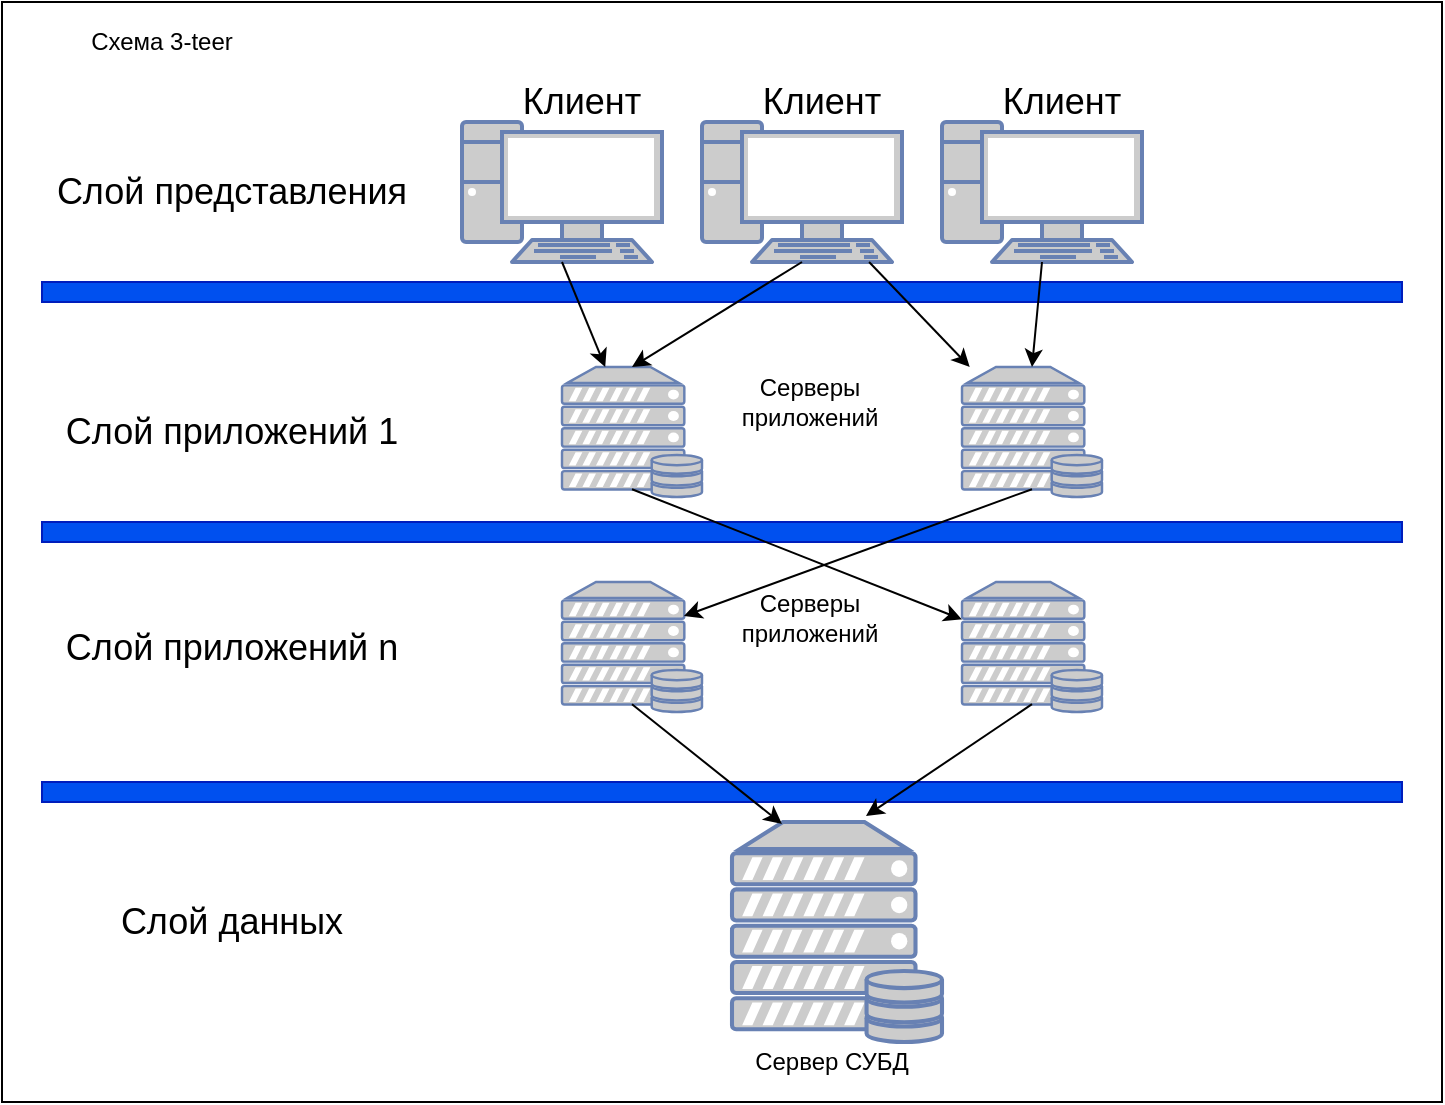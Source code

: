 <mxfile version="13.9.9" type="device"><diagram id="H0RmkLNxokVOp99bpQfy" name="Страница 1"><mxGraphModel dx="1086" dy="806" grid="1" gridSize="10" guides="1" tooltips="1" connect="1" arrows="1" fold="1" page="1" pageScale="1" pageWidth="827" pageHeight="1169" math="0" shadow="0"><root><mxCell id="0"/><mxCell id="1" parent="0"/><mxCell id="vTSzhqNDYjM9x96WdWWj-8" value="" style="rounded=0;whiteSpace=wrap;html=1;" parent="1" vertex="1"><mxGeometry x="30" y="60" width="720" height="550" as="geometry"/></mxCell><mxCell id="vTSzhqNDYjM9x96WdWWj-39" value="&lt;font style=&quot;font-size: 18px&quot;&gt;Слой представления&lt;/font&gt;" style="text;html=1;strokeColor=none;fillColor=none;align=center;verticalAlign=middle;whiteSpace=wrap;rounded=0;" parent="1" vertex="1"><mxGeometry x="50" y="145" width="190" height="20" as="geometry"/></mxCell><mxCell id="RUj3-OuDsckRG09q9UY8-13" value="Схема 3-teer" style="text;html=1;strokeColor=none;fillColor=none;align=center;verticalAlign=middle;whiteSpace=wrap;rounded=0;" vertex="1" parent="1"><mxGeometry x="50" y="70" width="120" height="20" as="geometry"/></mxCell><mxCell id="RUj3-OuDsckRG09q9UY8-14" value="" style="fontColor=#0066CC;verticalAlign=top;verticalLabelPosition=bottom;labelPosition=center;align=center;html=1;outlineConnect=0;fillColor=#CCCCCC;strokeColor=#6881B3;gradientColor=none;gradientDirection=north;strokeWidth=2;shape=mxgraph.networks.pc;" vertex="1" parent="1"><mxGeometry x="260" y="120" width="100" height="70" as="geometry"/></mxCell><mxCell id="RUj3-OuDsckRG09q9UY8-15" value="&lt;font style=&quot;font-size: 18px&quot;&gt;Клиент&lt;/font&gt;" style="text;html=1;strokeColor=none;fillColor=none;align=center;verticalAlign=middle;whiteSpace=wrap;rounded=0;" vertex="1" parent="1"><mxGeometry x="300" y="100" width="40" height="20" as="geometry"/></mxCell><mxCell id="RUj3-OuDsckRG09q9UY8-16" value="" style="fontColor=#0066CC;verticalAlign=top;verticalLabelPosition=bottom;labelPosition=center;align=center;html=1;outlineConnect=0;fillColor=#CCCCCC;strokeColor=#6881B3;gradientColor=none;gradientDirection=north;strokeWidth=2;shape=mxgraph.networks.pc;" vertex="1" parent="1"><mxGeometry x="380" y="120" width="100" height="70" as="geometry"/></mxCell><mxCell id="RUj3-OuDsckRG09q9UY8-17" value="&lt;font style=&quot;font-size: 18px&quot;&gt;Клиент&lt;/font&gt;" style="text;html=1;strokeColor=none;fillColor=none;align=center;verticalAlign=middle;whiteSpace=wrap;rounded=0;" vertex="1" parent="1"><mxGeometry x="420" y="100" width="40" height="20" as="geometry"/></mxCell><mxCell id="RUj3-OuDsckRG09q9UY8-18" value="" style="fontColor=#0066CC;verticalAlign=top;verticalLabelPosition=bottom;labelPosition=center;align=center;html=1;outlineConnect=0;fillColor=#CCCCCC;strokeColor=#6881B3;gradientColor=none;gradientDirection=north;strokeWidth=2;shape=mxgraph.networks.pc;" vertex="1" parent="1"><mxGeometry x="500" y="120" width="100" height="70" as="geometry"/></mxCell><mxCell id="RUj3-OuDsckRG09q9UY8-19" value="&lt;font style=&quot;font-size: 18px&quot;&gt;Клиент&lt;/font&gt;" style="text;html=1;strokeColor=none;fillColor=none;align=center;verticalAlign=middle;whiteSpace=wrap;rounded=0;" vertex="1" parent="1"><mxGeometry x="540" y="100" width="40" height="20" as="geometry"/></mxCell><mxCell id="RUj3-OuDsckRG09q9UY8-20" value="" style="rounded=0;whiteSpace=wrap;html=1;fillColor=#0050ef;strokeColor=#001DBC;fontColor=#ffffff;" vertex="1" parent="1"><mxGeometry x="50" y="200" width="680" height="10" as="geometry"/></mxCell><mxCell id="RUj3-OuDsckRG09q9UY8-21" value="" style="rounded=0;whiteSpace=wrap;html=1;fillColor=#0050ef;strokeColor=#001DBC;fontColor=#ffffff;" vertex="1" parent="1"><mxGeometry x="50" y="450" width="680" height="10" as="geometry"/></mxCell><mxCell id="RUj3-OuDsckRG09q9UY8-22" value="" style="fontColor=#0066CC;verticalAlign=top;verticalLabelPosition=bottom;labelPosition=center;align=center;html=1;outlineConnect=0;fillColor=#CCCCCC;strokeColor=#6881B3;gradientColor=none;gradientDirection=north;strokeWidth=2;shape=mxgraph.networks.server_storage;" vertex="1" parent="1"><mxGeometry x="395" y="470" width="105" height="110" as="geometry"/></mxCell><mxCell id="RUj3-OuDsckRG09q9UY8-23" value="" style="fontColor=#0066CC;verticalAlign=top;verticalLabelPosition=bottom;labelPosition=center;align=center;html=1;outlineConnect=0;fillColor=#CCCCCC;strokeColor=#6881B3;gradientColor=none;gradientDirection=north;strokeWidth=2;shape=mxgraph.networks.server_storage;" vertex="1" parent="1"><mxGeometry x="310" y="242.5" width="70" height="65" as="geometry"/></mxCell><mxCell id="RUj3-OuDsckRG09q9UY8-24" value="" style="fontColor=#0066CC;verticalAlign=top;verticalLabelPosition=bottom;labelPosition=center;align=center;html=1;outlineConnect=0;fillColor=#CCCCCC;strokeColor=#6881B3;gradientColor=none;gradientDirection=north;strokeWidth=2;shape=mxgraph.networks.server_storage;" vertex="1" parent="1"><mxGeometry x="510" y="242.5" width="70" height="65" as="geometry"/></mxCell><mxCell id="RUj3-OuDsckRG09q9UY8-25" value="&lt;font style=&quot;font-size: 18px&quot;&gt;Слой приложений 1&lt;/font&gt;" style="text;html=1;strokeColor=none;fillColor=none;align=center;verticalAlign=middle;whiteSpace=wrap;rounded=0;" vertex="1" parent="1"><mxGeometry x="50" y="265" width="190" height="20" as="geometry"/></mxCell><mxCell id="RUj3-OuDsckRG09q9UY8-26" value="&lt;font style=&quot;font-size: 18px&quot;&gt;Слой данных&lt;/font&gt;" style="text;html=1;strokeColor=none;fillColor=none;align=center;verticalAlign=middle;whiteSpace=wrap;rounded=0;" vertex="1" parent="1"><mxGeometry x="50" y="510" width="190" height="20" as="geometry"/></mxCell><mxCell id="RUj3-OuDsckRG09q9UY8-29" value="" style="endArrow=classic;html=1;" edge="1" parent="1" source="RUj3-OuDsckRG09q9UY8-16" target="RUj3-OuDsckRG09q9UY8-24"><mxGeometry width="50" height="50" relative="1" as="geometry"><mxPoint x="590" y="440" as="sourcePoint"/><mxPoint x="640" y="390" as="targetPoint"/></mxGeometry></mxCell><mxCell id="RUj3-OuDsckRG09q9UY8-30" value="" style="endArrow=classic;html=1;exitX=0.5;exitY=1;exitDx=0;exitDy=0;exitPerimeter=0;entryX=0.5;entryY=0;entryDx=0;entryDy=0;entryPerimeter=0;" edge="1" parent="1" source="RUj3-OuDsckRG09q9UY8-16" target="RUj3-OuDsckRG09q9UY8-23"><mxGeometry width="50" height="50" relative="1" as="geometry"><mxPoint x="640" y="420" as="sourcePoint"/><mxPoint x="690" y="370" as="targetPoint"/></mxGeometry></mxCell><mxCell id="RUj3-OuDsckRG09q9UY8-31" value="" style="endArrow=classic;html=1;exitX=0.5;exitY=1;exitDx=0;exitDy=0;exitPerimeter=0;" edge="1" parent="1" source="RUj3-OuDsckRG09q9UY8-14" target="RUj3-OuDsckRG09q9UY8-23"><mxGeometry width="50" height="50" relative="1" as="geometry"><mxPoint x="570" y="450" as="sourcePoint"/><mxPoint x="620" y="400" as="targetPoint"/></mxGeometry></mxCell><mxCell id="RUj3-OuDsckRG09q9UY8-32" value="" style="endArrow=classic;html=1;exitX=0.5;exitY=1;exitDx=0;exitDy=0;exitPerimeter=0;entryX=0.5;entryY=0;entryDx=0;entryDy=0;entryPerimeter=0;" edge="1" parent="1" source="RUj3-OuDsckRG09q9UY8-18" target="RUj3-OuDsckRG09q9UY8-24"><mxGeometry width="50" height="50" relative="1" as="geometry"><mxPoint x="630" y="290" as="sourcePoint"/><mxPoint x="680" y="240" as="targetPoint"/></mxGeometry></mxCell><mxCell id="RUj3-OuDsckRG09q9UY8-35" value="Серверы приложений" style="text;html=1;strokeColor=none;fillColor=none;align=center;verticalAlign=middle;whiteSpace=wrap;rounded=0;" vertex="1" parent="1"><mxGeometry x="414" y="250" width="40" height="20" as="geometry"/></mxCell><mxCell id="RUj3-OuDsckRG09q9UY8-36" value="Сервер СУБД" style="text;html=1;strokeColor=none;fillColor=none;align=center;verticalAlign=middle;whiteSpace=wrap;rounded=0;" vertex="1" parent="1"><mxGeometry x="390" y="580" width="110" height="20" as="geometry"/></mxCell><mxCell id="RUj3-OuDsckRG09q9UY8-38" value="" style="rounded=0;whiteSpace=wrap;html=1;fillColor=#0050ef;strokeColor=#001DBC;fontColor=#ffffff;" vertex="1" parent="1"><mxGeometry x="50" y="320" width="680" height="10" as="geometry"/></mxCell><mxCell id="RUj3-OuDsckRG09q9UY8-39" value="" style="fontColor=#0066CC;verticalAlign=top;verticalLabelPosition=bottom;labelPosition=center;align=center;html=1;outlineConnect=0;fillColor=#CCCCCC;strokeColor=#6881B3;gradientColor=none;gradientDirection=north;strokeWidth=2;shape=mxgraph.networks.server_storage;" vertex="1" parent="1"><mxGeometry x="310" y="350" width="70" height="65" as="geometry"/></mxCell><mxCell id="RUj3-OuDsckRG09q9UY8-40" value="" style="fontColor=#0066CC;verticalAlign=top;verticalLabelPosition=bottom;labelPosition=center;align=center;html=1;outlineConnect=0;fillColor=#CCCCCC;strokeColor=#6881B3;gradientColor=none;gradientDirection=north;strokeWidth=2;shape=mxgraph.networks.server_storage;" vertex="1" parent="1"><mxGeometry x="510" y="350" width="70" height="65" as="geometry"/></mxCell><mxCell id="RUj3-OuDsckRG09q9UY8-41" value="&lt;font style=&quot;font-size: 18px&quot;&gt;Слой приложений n&lt;/font&gt;" style="text;html=1;strokeColor=none;fillColor=none;align=center;verticalAlign=middle;whiteSpace=wrap;rounded=0;" vertex="1" parent="1"><mxGeometry x="50" y="372.5" width="190" height="20" as="geometry"/></mxCell><mxCell id="RUj3-OuDsckRG09q9UY8-42" value="Серверы приложений" style="text;html=1;strokeColor=none;fillColor=none;align=center;verticalAlign=middle;whiteSpace=wrap;rounded=0;" vertex="1" parent="1"><mxGeometry x="414" y="357.5" width="40" height="20" as="geometry"/></mxCell><mxCell id="RUj3-OuDsckRG09q9UY8-43" value="" style="endArrow=classic;html=1;exitX=0.5;exitY=0.94;exitDx=0;exitDy=0;exitPerimeter=0;" edge="1" parent="1" source="RUj3-OuDsckRG09q9UY8-23" target="RUj3-OuDsckRG09q9UY8-40"><mxGeometry width="50" height="50" relative="1" as="geometry"><mxPoint x="560" y="540" as="sourcePoint"/><mxPoint x="610" y="490" as="targetPoint"/></mxGeometry></mxCell><mxCell id="RUj3-OuDsckRG09q9UY8-44" value="" style="endArrow=classic;html=1;exitX=0.5;exitY=0.94;exitDx=0;exitDy=0;exitPerimeter=0;entryX=0.871;entryY=0.262;entryDx=0;entryDy=0;entryPerimeter=0;" edge="1" parent="1" source="RUj3-OuDsckRG09q9UY8-24" target="RUj3-OuDsckRG09q9UY8-39"><mxGeometry width="50" height="50" relative="1" as="geometry"><mxPoint x="610" y="500" as="sourcePoint"/><mxPoint x="660" y="450" as="targetPoint"/></mxGeometry></mxCell><mxCell id="RUj3-OuDsckRG09q9UY8-45" value="" style="endArrow=classic;html=1;exitX=0.5;exitY=0.94;exitDx=0;exitDy=0;exitPerimeter=0;entryX=0.238;entryY=0.009;entryDx=0;entryDy=0;entryPerimeter=0;" edge="1" parent="1" source="RUj3-OuDsckRG09q9UY8-39" target="RUj3-OuDsckRG09q9UY8-22"><mxGeometry width="50" height="50" relative="1" as="geometry"><mxPoint x="610" y="580" as="sourcePoint"/><mxPoint x="660" y="530" as="targetPoint"/></mxGeometry></mxCell><mxCell id="RUj3-OuDsckRG09q9UY8-46" value="" style="endArrow=classic;html=1;exitX=0.5;exitY=0.94;exitDx=0;exitDy=0;exitPerimeter=0;entryX=0.638;entryY=-0.027;entryDx=0;entryDy=0;entryPerimeter=0;" edge="1" parent="1" source="RUj3-OuDsckRG09q9UY8-40" target="RUj3-OuDsckRG09q9UY8-22"><mxGeometry width="50" height="50" relative="1" as="geometry"><mxPoint x="640" y="560" as="sourcePoint"/><mxPoint x="690" y="510" as="targetPoint"/></mxGeometry></mxCell></root></mxGraphModel></diagram></mxfile>